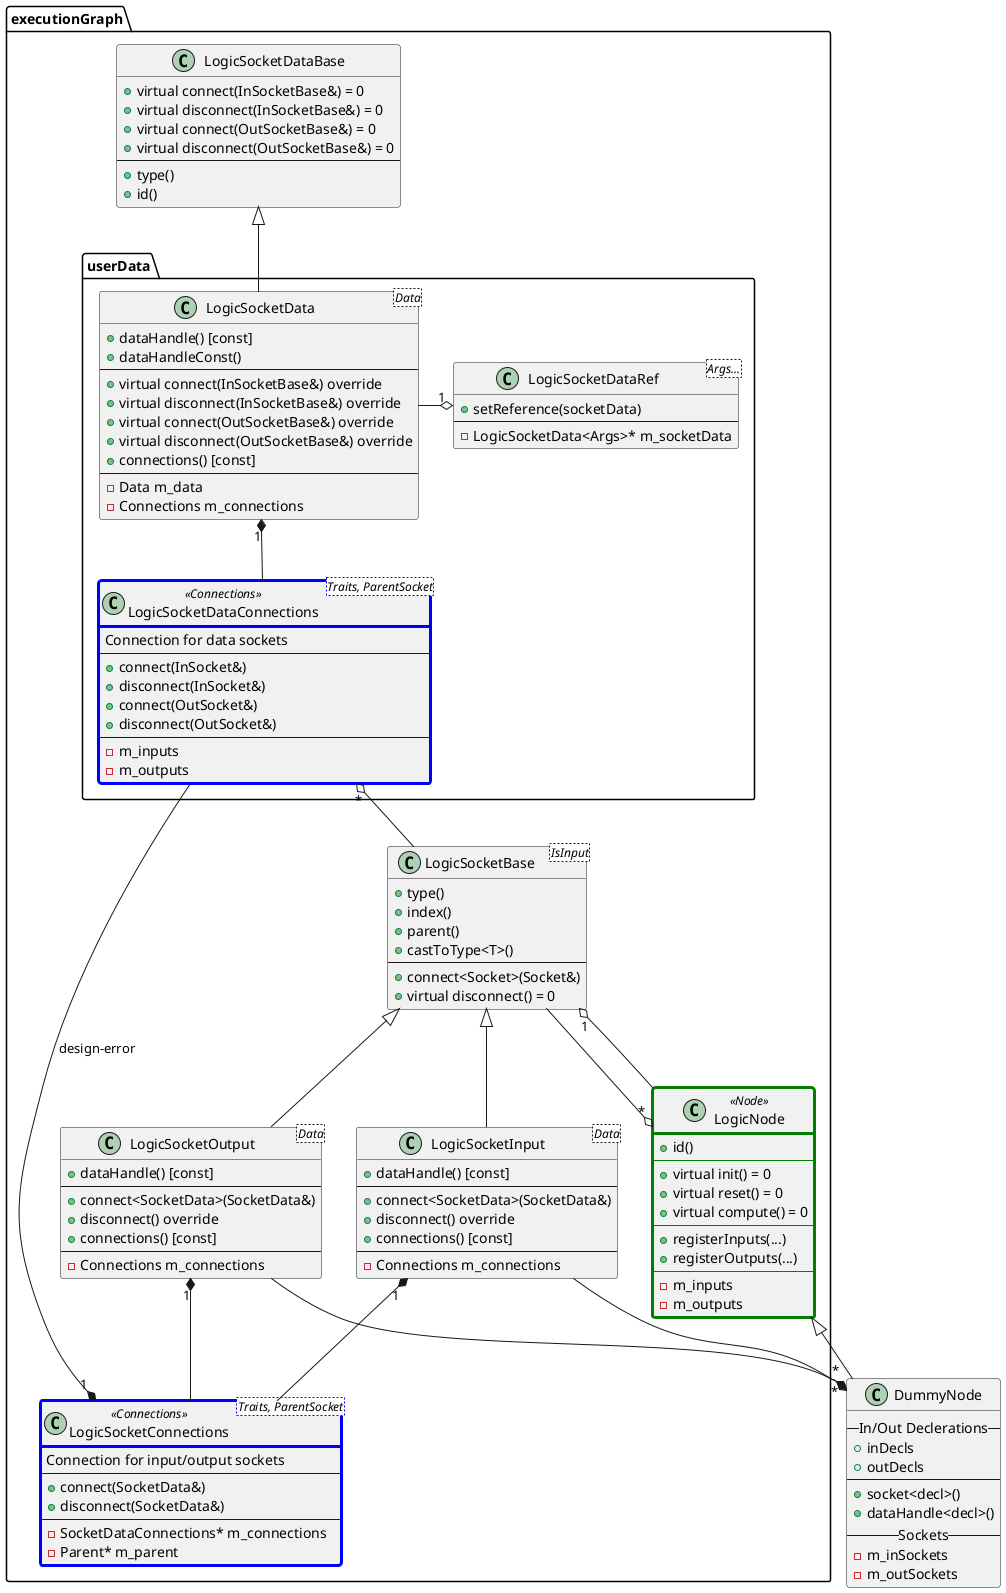 
@startuml core
set namespaceSeparator ::
skinparam shadowing false
skinparam defaultFontName "Fira Code"

skinparam class{
    BorderColor<< Connections >> Blue
    BorderThickness<< Connections >> 3

    BorderColor<< Node >> Green
    BorderThickness<< Node >> 3
}

class DummyNode{
    --  In/Out Declerations --
    + inDecls
    + outDecls
    --
    + socket<decl>()
    + dataHandle<decl>()
    -- Sockets --
    - m_inSockets
    - m_outSockets
}

namespace executionGraph{

    class LogicNode <<Node>> {
        + id()
        --
        + virtual init() = 0
        + virtual reset() = 0
        + virtual compute() = 0
        --
        + registerInputs(...)
        + registerOutputs(...)
        --
        - m_inputs
        - m_outputs
    }

    class LogicSocketInput<Data> {
        + dataHandle() [const]
        --
        + connect<SocketData>(SocketData&)
        + disconnect() override
        + connections() [const]
        --
        - Connections m_connections
    }

    class LogicSocketOutput<Data> {
        + dataHandle() [const]
        --
        + connect<SocketData>(SocketData&)
        + disconnect() override
        + connections() [const]
        --
        - Connections m_connections
    }

    class LogicSocketBase<IsInput> {
        + type()
        + index()
        + parent()
        + castToType<T>()
        --
        + connect<Socket>(Socket&)
        + virtual disconnect() = 0
    }

    class LogicSocketConnections<Traits, ParentSocket> << Connections >>{
        Connection for input/output sockets
        --
        + connect(SocketData&)
        + disconnect(SocketData&)
        --
        - SocketDataConnections* m_connections
        - Parent* m_parent
    }

    namespace userData{
        class LogicSocketDataConnections<Traits, ParentSocket> << Connections >> {
            Connection for data sockets
            --
            + connect(InSocket&)
            + disconnect(InSocket&)
            + connect(OutSocket&)
            + disconnect(OutSocket&)
            --
            - m_inputs
            - m_outputs
        }

        class LogicSocketData<Data>{
            + dataHandle() [const]
            + dataHandleConst()
            --
            + virtual connect(InSocketBase&) override
            + virtual disconnect(InSocketBase&) override
            + virtual connect(OutSocketBase&) override
            + virtual disconnect(OutSocketBase&) override
            + connections() [const]
            --
            - Data m_data
            - Connections m_connections
        }


        class LogicSocketDataRef<Args...>{
            + setReference(socketData)
            --
            - LogicSocketData<Args>* m_socketData
        }

    }

    class LogicSocketDataBase{
        + virtual connect(InSocketBase&) = 0
        + virtual disconnect(InSocketBase&) = 0
        + virtual connect(OutSocketBase&) = 0
        + virtual disconnect(OutSocketBase&) = 0
        --
        + type()
        + id()
    }
}

DummyNode -up-|> executionGraph::LogicNode

executionGraph::LogicSocketInput -up-|> executionGraph::LogicSocketBase
executionGraph::LogicSocketOutput -up-|> executionGraph::LogicSocketBase

executionGraph::LogicNode "*" o-up- executionGraph::LogicSocketBase 

' executionGraph::LogicSocketBase -[hidden]-> executionGraph::userData::LogicSocketData
' executionGraph::LogicSocketBase -up[hidden]-> executionGraph::userData::LogicSocketData


DummyNode "*" *-up- executionGraph::LogicSocketInput
DummyNode "*" *-up- executionGraph::LogicSocketOutput

executionGraph::LogicSocketInput "1" *-- executionGraph::LogicSocketConnections
executionGraph::LogicSocketOutput "1" *-- executionGraph::LogicSocketConnections

executionGraph::LogicSocketBase "1" o-down- executionGraph::LogicNode

executionGraph::userData::LogicSocketData -up-|> executionGraph::LogicSocketDataBase
executionGraph::userData::LogicSocketDataConnections "*" o-down- executionGraph::LogicSocketBase
executionGraph::userData::LogicSocketData -right-o "1" executionGraph::userData::LogicSocketDataRef
executionGraph::userData::LogicSocketData "1" *-down- executionGraph::userData::LogicSocketDataConnections

executionGraph::LogicSocketConnections "1" *-- executionGraph::userData::LogicSocketDataConnections : design-error

@enduml